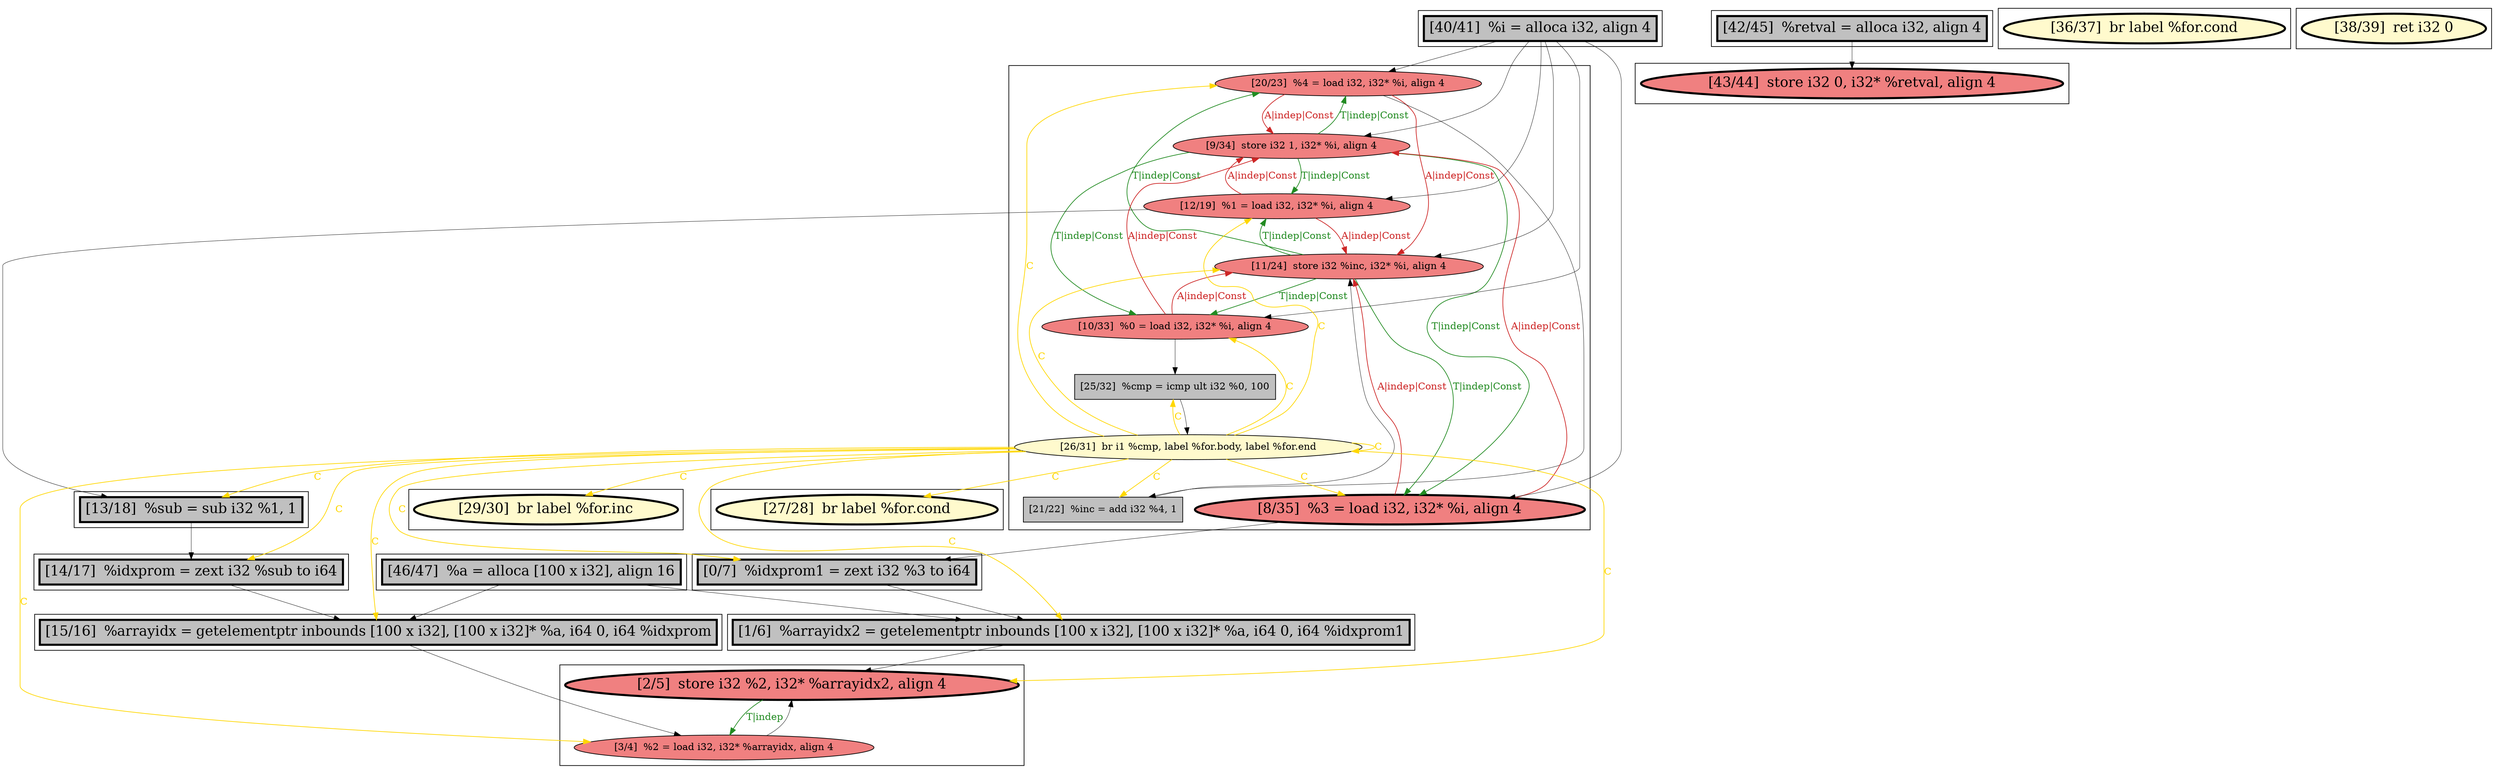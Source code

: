 
digraph G {



node99->node93 [style=solid,color=firebrick3,label="A|indep|Const",penwidth=1.0,fontcolor=firebrick3 ]
node93->node99 [style=solid,color=forestgreen,label="T|indep|Const",penwidth=1.0,fontcolor=forestgreen ]
node97->node95 [style=solid,color=forestgreen,label="T|indep|Const",penwidth=1.0,fontcolor=forestgreen ]
node95->node97 [style=solid,color=firebrick3,label="A|indep|Const",penwidth=1.0,fontcolor=firebrick3 ]
node99->node91 [style=solid,color=black,label="",penwidth=0.5,fontcolor=black ]
node94->node93 [style=solid,color=firebrick3,label="A|indep|Const",penwidth=1.0,fontcolor=firebrick3 ]
node93->node94 [style=solid,color=forestgreen,label="T|indep|Const",penwidth=1.0,fontcolor=forestgreen ]
node102->node101 [style=solid,color=forestgreen,label="T|indep",penwidth=1.0,fontcolor=forestgreen ]
node107->node93 [style=solid,color=black,label="",penwidth=0.5,fontcolor=black ]
node101->node102 [style=solid,color=black,label="",penwidth=0.5,fontcolor=black ]
node95->node92 [style=solid,color=black,label="",penwidth=0.5,fontcolor=black ]
node103->node104 [style=solid,color=black,label="",penwidth=0.5,fontcolor=black ]
node107->node97 [style=solid,color=black,label="",penwidth=0.5,fontcolor=black ]
node104->node102 [style=solid,color=black,label="",penwidth=0.5,fontcolor=black ]
node107->node96 [style=solid,color=black,label="",penwidth=0.5,fontcolor=black ]
node99->node97 [style=solid,color=firebrick3,label="A|indep|Const",penwidth=1.0,fontcolor=firebrick3 ]
node94->node97 [style=solid,color=firebrick3,label="A|indep|Const",penwidth=1.0,fontcolor=firebrick3 ]
node98->node105 [style=solid,color=gold,label="C",penwidth=1.0,fontcolor=gold ]
node92->node98 [style=solid,color=black,label="",penwidth=0.5,fontcolor=black ]
node96->node109 [style=solid,color=black,label="",penwidth=0.5,fontcolor=black ]
node98->node102 [style=solid,color=gold,label="C",penwidth=1.0,fontcolor=gold ]
node98->node97 [style=solid,color=gold,label="C",penwidth=1.0,fontcolor=gold ]
node98->node109 [style=solid,color=gold,label="C",penwidth=1.0,fontcolor=gold ]
node98->node101 [style=solid,color=gold,label="C",penwidth=1.0,fontcolor=gold ]
node103->node88 [style=solid,color=black,label="",penwidth=0.5,fontcolor=black ]
node96->node97 [style=solid,color=firebrick3,label="A|indep|Const",penwidth=1.0,fontcolor=firebrick3 ]
node98->node91 [style=solid,color=gold,label="C",penwidth=1.0,fontcolor=gold ]
node98->node90 [style=solid,color=gold,label="C",penwidth=1.0,fontcolor=gold ]
node98->node87 [style=solid,color=gold,label="C",penwidth=1.0,fontcolor=gold ]
node95->node93 [style=solid,color=firebrick3,label="A|indep|Const",penwidth=1.0,fontcolor=firebrick3 ]
node98->node92 [style=solid,color=gold,label="C",penwidth=1.0,fontcolor=gold ]
node98->node99 [style=solid,color=gold,label="C",penwidth=1.0,fontcolor=gold ]
node97->node94 [style=solid,color=forestgreen,label="T|indep|Const",penwidth=1.0,fontcolor=forestgreen ]
node98->node96 [style=solid,color=gold,label="C",penwidth=1.0,fontcolor=gold ]
node98->node89 [style=solid,color=gold,label="C",penwidth=1.0,fontcolor=gold ]
node98->node98 [style=solid,color=gold,label="C",penwidth=1.0,fontcolor=gold ]
node88->node101 [style=solid,color=black,label="",penwidth=0.5,fontcolor=black ]
node97->node99 [style=solid,color=forestgreen,label="T|indep|Const",penwidth=1.0,fontcolor=forestgreen ]
node98->node104 [style=solid,color=gold,label="C",penwidth=1.0,fontcolor=gold ]
node87->node104 [style=solid,color=black,label="",penwidth=0.5,fontcolor=black ]
node97->node96 [style=solid,color=forestgreen,label="T|indep|Const",penwidth=1.0,fontcolor=forestgreen ]
node107->node94 [style=solid,color=black,label="",penwidth=0.5,fontcolor=black ]
node93->node96 [style=solid,color=forestgreen,label="T|indep|Const",penwidth=1.0,fontcolor=forestgreen ]
node105->node88 [style=solid,color=black,label="",penwidth=0.5,fontcolor=black ]
node96->node93 [style=solid,color=firebrick3,label="A|indep|Const",penwidth=1.0,fontcolor=firebrick3 ]
node93->node95 [style=solid,color=forestgreen,label="T|indep|Const",penwidth=1.0,fontcolor=forestgreen ]
node98->node88 [style=solid,color=gold,label="C",penwidth=1.0,fontcolor=gold ]
node107->node95 [style=solid,color=black,label="",penwidth=0.5,fontcolor=black ]
node100->node106 [style=solid,color=black,label="",penwidth=0.5,fontcolor=black ]
node91->node97 [style=solid,color=black,label="",penwidth=0.5,fontcolor=black ]
node98->node94 [style=solid,color=gold,label="C",penwidth=1.0,fontcolor=gold ]
node107->node99 [style=solid,color=black,label="",penwidth=0.5,fontcolor=black ]
node94->node87 [style=solid,color=black,label="",penwidth=0.5,fontcolor=black ]
node98->node95 [style=solid,color=gold,label="C",penwidth=1.0,fontcolor=gold ]
node109->node105 [style=solid,color=black,label="",penwidth=0.5,fontcolor=black ]


subgraph cluster13 {


node109 [penwidth=3.0,fontsize=20,fillcolor=grey,label="[13/18]  %sub = sub i32 %1, 1",shape=rectangle,style=filled ]



}

subgraph cluster11 {


node107 [penwidth=3.0,fontsize=20,fillcolor=grey,label="[40/41]  %i = alloca i32, align 4",shape=rectangle,style=filled ]



}

subgraph cluster10 {


node106 [penwidth=3.0,fontsize=20,fillcolor=lightcoral,label="[43/44]  store i32 0, i32* %retval, align 4",shape=ellipse,style=filled ]



}

subgraph cluster9 {


node105 [penwidth=3.0,fontsize=20,fillcolor=grey,label="[14/17]  %idxprom = zext i32 %sub to i64",shape=rectangle,style=filled ]



}

subgraph cluster8 {


node104 [penwidth=3.0,fontsize=20,fillcolor=grey,label="[1/6]  %arrayidx2 = getelementptr inbounds [100 x i32], [100 x i32]* %a, i64 0, i64 %idxprom1",shape=rectangle,style=filled ]



}

subgraph cluster7 {


node103 [penwidth=3.0,fontsize=20,fillcolor=grey,label="[46/47]  %a = alloca [100 x i32], align 16",shape=rectangle,style=filled ]



}

subgraph cluster14 {


node110 [penwidth=3.0,fontsize=20,fillcolor=lemonchiffon,label="[36/37]  br label %for.cond",shape=ellipse,style=filled ]



}

subgraph cluster6 {


node102 [penwidth=3.0,fontsize=20,fillcolor=lightcoral,label="[2/5]  store i32 %2, i32* %arrayidx2, align 4",shape=ellipse,style=filled ]
node101 [fillcolor=lightcoral,label="[3/4]  %2 = load i32, i32* %arrayidx, align 4",shape=ellipse,style=filled ]



}

subgraph cluster0 {


node87 [penwidth=3.0,fontsize=20,fillcolor=grey,label="[0/7]  %idxprom1 = zext i32 %3 to i64",shape=rectangle,style=filled ]



}

subgraph cluster12 {


node108 [penwidth=3.0,fontsize=20,fillcolor=lemonchiffon,label="[38/39]  ret i32 0",shape=ellipse,style=filled ]



}

subgraph cluster5 {


node100 [penwidth=3.0,fontsize=20,fillcolor=grey,label="[42/45]  %retval = alloca i32, align 4",shape=rectangle,style=filled ]



}

subgraph cluster1 {


node88 [penwidth=3.0,fontsize=20,fillcolor=grey,label="[15/16]  %arrayidx = getelementptr inbounds [100 x i32], [100 x i32]* %a, i64 0, i64 %idxprom",shape=rectangle,style=filled ]



}

subgraph cluster2 {


node89 [penwidth=3.0,fontsize=20,fillcolor=lemonchiffon,label="[27/28]  br label %for.cond",shape=ellipse,style=filled ]



}

subgraph cluster3 {


node90 [penwidth=3.0,fontsize=20,fillcolor=lemonchiffon,label="[29/30]  br label %for.inc",shape=ellipse,style=filled ]



}

subgraph cluster4 {


node92 [fillcolor=grey,label="[25/32]  %cmp = icmp ult i32 %0, 100",shape=rectangle,style=filled ]
node91 [fillcolor=grey,label="[21/22]  %inc = add i32 %4, 1",shape=rectangle,style=filled ]
node99 [fillcolor=lightcoral,label="[20/23]  %4 = load i32, i32* %i, align 4",shape=ellipse,style=filled ]
node98 [fillcolor=lemonchiffon,label="[26/31]  br i1 %cmp, label %for.body, label %for.end",shape=ellipse,style=filled ]
node95 [fillcolor=lightcoral,label="[10/33]  %0 = load i32, i32* %i, align 4",shape=ellipse,style=filled ]
node97 [fillcolor=lightcoral,label="[11/24]  store i32 %inc, i32* %i, align 4",shape=ellipse,style=filled ]
node96 [fillcolor=lightcoral,label="[12/19]  %1 = load i32, i32* %i, align 4",shape=ellipse,style=filled ]
node93 [fillcolor=lightcoral,label="[9/34]  store i32 1, i32* %i, align 4",shape=ellipse,style=filled ]
node94 [penwidth=3.0,fontsize=20,fillcolor=lightcoral,label="[8/35]  %3 = load i32, i32* %i, align 4",shape=ellipse,style=filled ]



}

}
